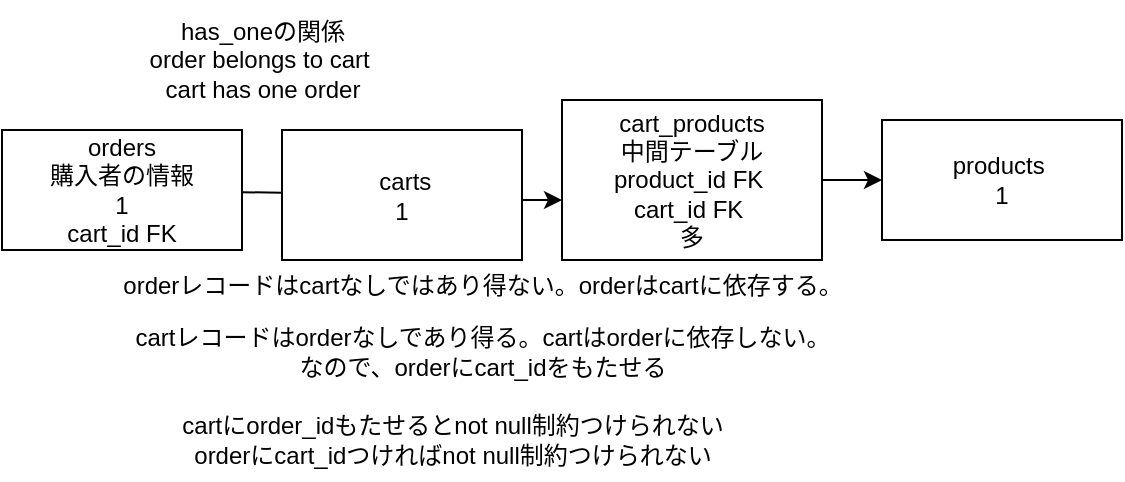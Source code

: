 <mxfile>
    <diagram id="6PxwTYDyCNUQoYov9v6v" name="ページ1">
        <mxGraphModel dx="558" dy="427" grid="1" gridSize="10" guides="1" tooltips="1" connect="1" arrows="1" fold="1" page="1" pageScale="1" pageWidth="827" pageHeight="1169" math="0" shadow="0">
            <root>
                <mxCell id="0"/>
                <mxCell id="1" parent="0"/>
                <mxCell id="7" value="" style="edgeStyle=none;html=1;startArrow=none;" parent="1" source="2" edge="1">
                    <mxGeometry relative="1" as="geometry">
                        <mxPoint x="240" y="190" as="targetPoint"/>
                    </mxGeometry>
                </mxCell>
                <mxCell id="5" value="orders&lt;br&gt;購入者の情報&lt;br&gt;1&lt;br&gt;cart_id FK" style="rounded=0;whiteSpace=wrap;html=1;" parent="1" vertex="1">
                    <mxGeometry x="20" y="155" width="120" height="60" as="geometry"/>
                </mxCell>
                <mxCell id="10" value="" style="edgeStyle=none;html=1;" parent="1" source="8" target="9" edge="1">
                    <mxGeometry relative="1" as="geometry"/>
                </mxCell>
                <mxCell id="8" value="cart_products&lt;br&gt;中間テーブル&lt;br&gt;product_id FK&amp;nbsp;&lt;br&gt;cart_id FK&amp;nbsp;&lt;br&gt;多" style="rounded=0;whiteSpace=wrap;html=1;" parent="1" vertex="1">
                    <mxGeometry x="300" y="140" width="130" height="80" as="geometry"/>
                </mxCell>
                <mxCell id="9" value="products&amp;nbsp;&lt;br&gt;1" style="whiteSpace=wrap;html=1;rounded=0;" parent="1" vertex="1">
                    <mxGeometry x="460" y="150" width="120" height="60" as="geometry"/>
                </mxCell>
                <mxCell id="13" value="" style="html=1;exitX=1;exitY=0.5;exitDx=0;exitDy=0;" parent="1" source="2" edge="1">
                    <mxGeometry width="100" relative="1" as="geometry">
                        <mxPoint x="140" y="170" as="sourcePoint"/>
                        <mxPoint x="170" y="180" as="targetPoint"/>
                    </mxGeometry>
                </mxCell>
                <mxCell id="15" value="" style="edgeStyle=none;html=1;endArrow=none;" parent="1" source="5" target="2" edge="1">
                    <mxGeometry relative="1" as="geometry">
                        <mxPoint x="240" y="190" as="targetPoint"/>
                        <mxPoint x="140" y="186.875" as="sourcePoint"/>
                    </mxGeometry>
                </mxCell>
                <mxCell id="2" value="&amp;nbsp;carts&lt;br&gt;1&lt;br&gt;" style="rounded=0;whiteSpace=wrap;html=1;" parent="1" vertex="1">
                    <mxGeometry x="160" y="155" width="120" height="65" as="geometry"/>
                </mxCell>
                <mxCell id="16" value="" style="edgeStyle=none;orthogonalLoop=1;jettySize=auto;html=1;" parent="1" edge="1">
                    <mxGeometry width="100" relative="1" as="geometry">
                        <mxPoint x="280" y="190" as="sourcePoint"/>
                        <mxPoint x="300" y="190" as="targetPoint"/>
                        <Array as="points"/>
                    </mxGeometry>
                </mxCell>
                <mxCell id="21" value="&lt;p&gt;orderレコードはcartなしではあり得ない。orderはcartに依存する。&lt;/p&gt;cartレコードはorderなしであり得る。cartはorderに依存しない。&lt;br&gt;なので、orderにcart_idをもたせる&lt;br&gt;&lt;br&gt;&lt;p&gt;&lt;/p&gt;" style="text;html=1;align=center;verticalAlign=middle;resizable=0;points=[];autosize=1;strokeColor=none;fillColor=none;" vertex="1" parent="1">
                    <mxGeometry x="70" y="205" width="380" height="110" as="geometry"/>
                </mxCell>
                <mxCell id="22" value="has_oneの関係&lt;br&gt;order belongs to cart&amp;nbsp;&lt;br&gt;cart has one order&lt;br&gt;" style="text;html=1;align=center;verticalAlign=middle;resizable=0;points=[];autosize=1;strokeColor=none;fillColor=none;" vertex="1" parent="1">
                    <mxGeometry x="80" y="90" width="140" height="60" as="geometry"/>
                </mxCell>
                <mxCell id="24" value="cartにorder_idもたせるとnot null制約つけられない&lt;br&gt;orderにcart_idつければnot null制約つけられない" style="text;html=1;align=center;verticalAlign=middle;resizable=0;points=[];autosize=1;strokeColor=none;fillColor=none;" vertex="1" parent="1">
                    <mxGeometry x="100" y="290" width="290" height="40" as="geometry"/>
                </mxCell>
            </root>
        </mxGraphModel>
    </diagram>
</mxfile>
